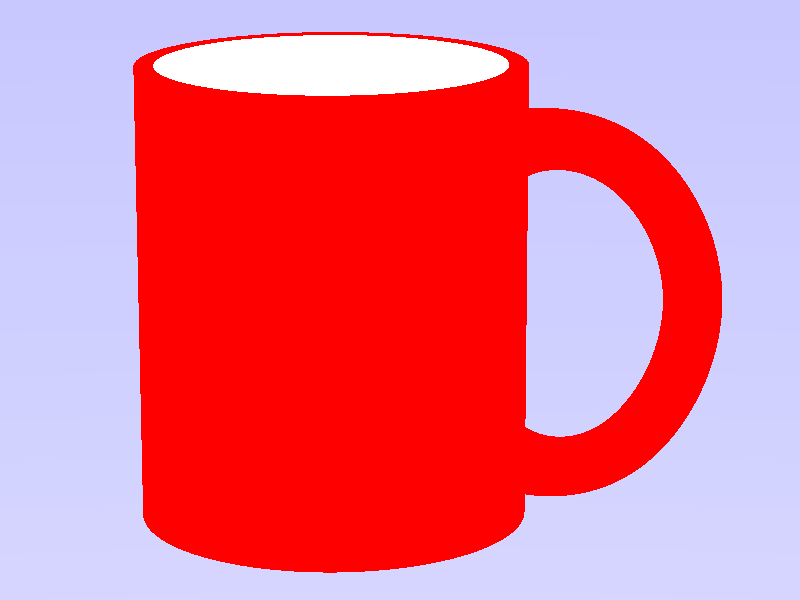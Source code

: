 #include "colors.inc"
//#include "grid.inc"
camera { 
  location <5,10,-30>
  look_at <.7,2.3,0>
  angle 15
}

light_source{  
  <20,13,-60>  White
  shadowless
}  

sky_sphere {
  pigment {   
    gradient y
    color_map {  
      [0 color White]
      [1 color Blue]
    }
    scale 2
    translate <0, 1, 0>
  }
}
difference
{
  union {
    //cup
    cylinder {
      <0,0,0>, <0,4.75,0>, 2 
      pigment { Red }
      finish { ambient .4 }
    } // end cylinder

    //handle
    sphere_sweep {
      b_spline
      7,
      <.7,2.2,0>, .8
      <1.5,.5,0>, .3
      <3.1,.5,0>, .3
      <4,2.4,0>, .3
      <3.1,4.1,0>, .3
      <1.5,4.1,0>, .3
      <.7,2.6,0>, .8
      pigment { Red }
      finish { ambient .4 }
    } // end sphere_sweep
  } // end union

  // inside cylinder
  cylinder {
    <0,.2,0>, <0,4.9,0>, 1.8
    pigment { White }
    finish {ambient .4}
  } // end inside cylinder
}